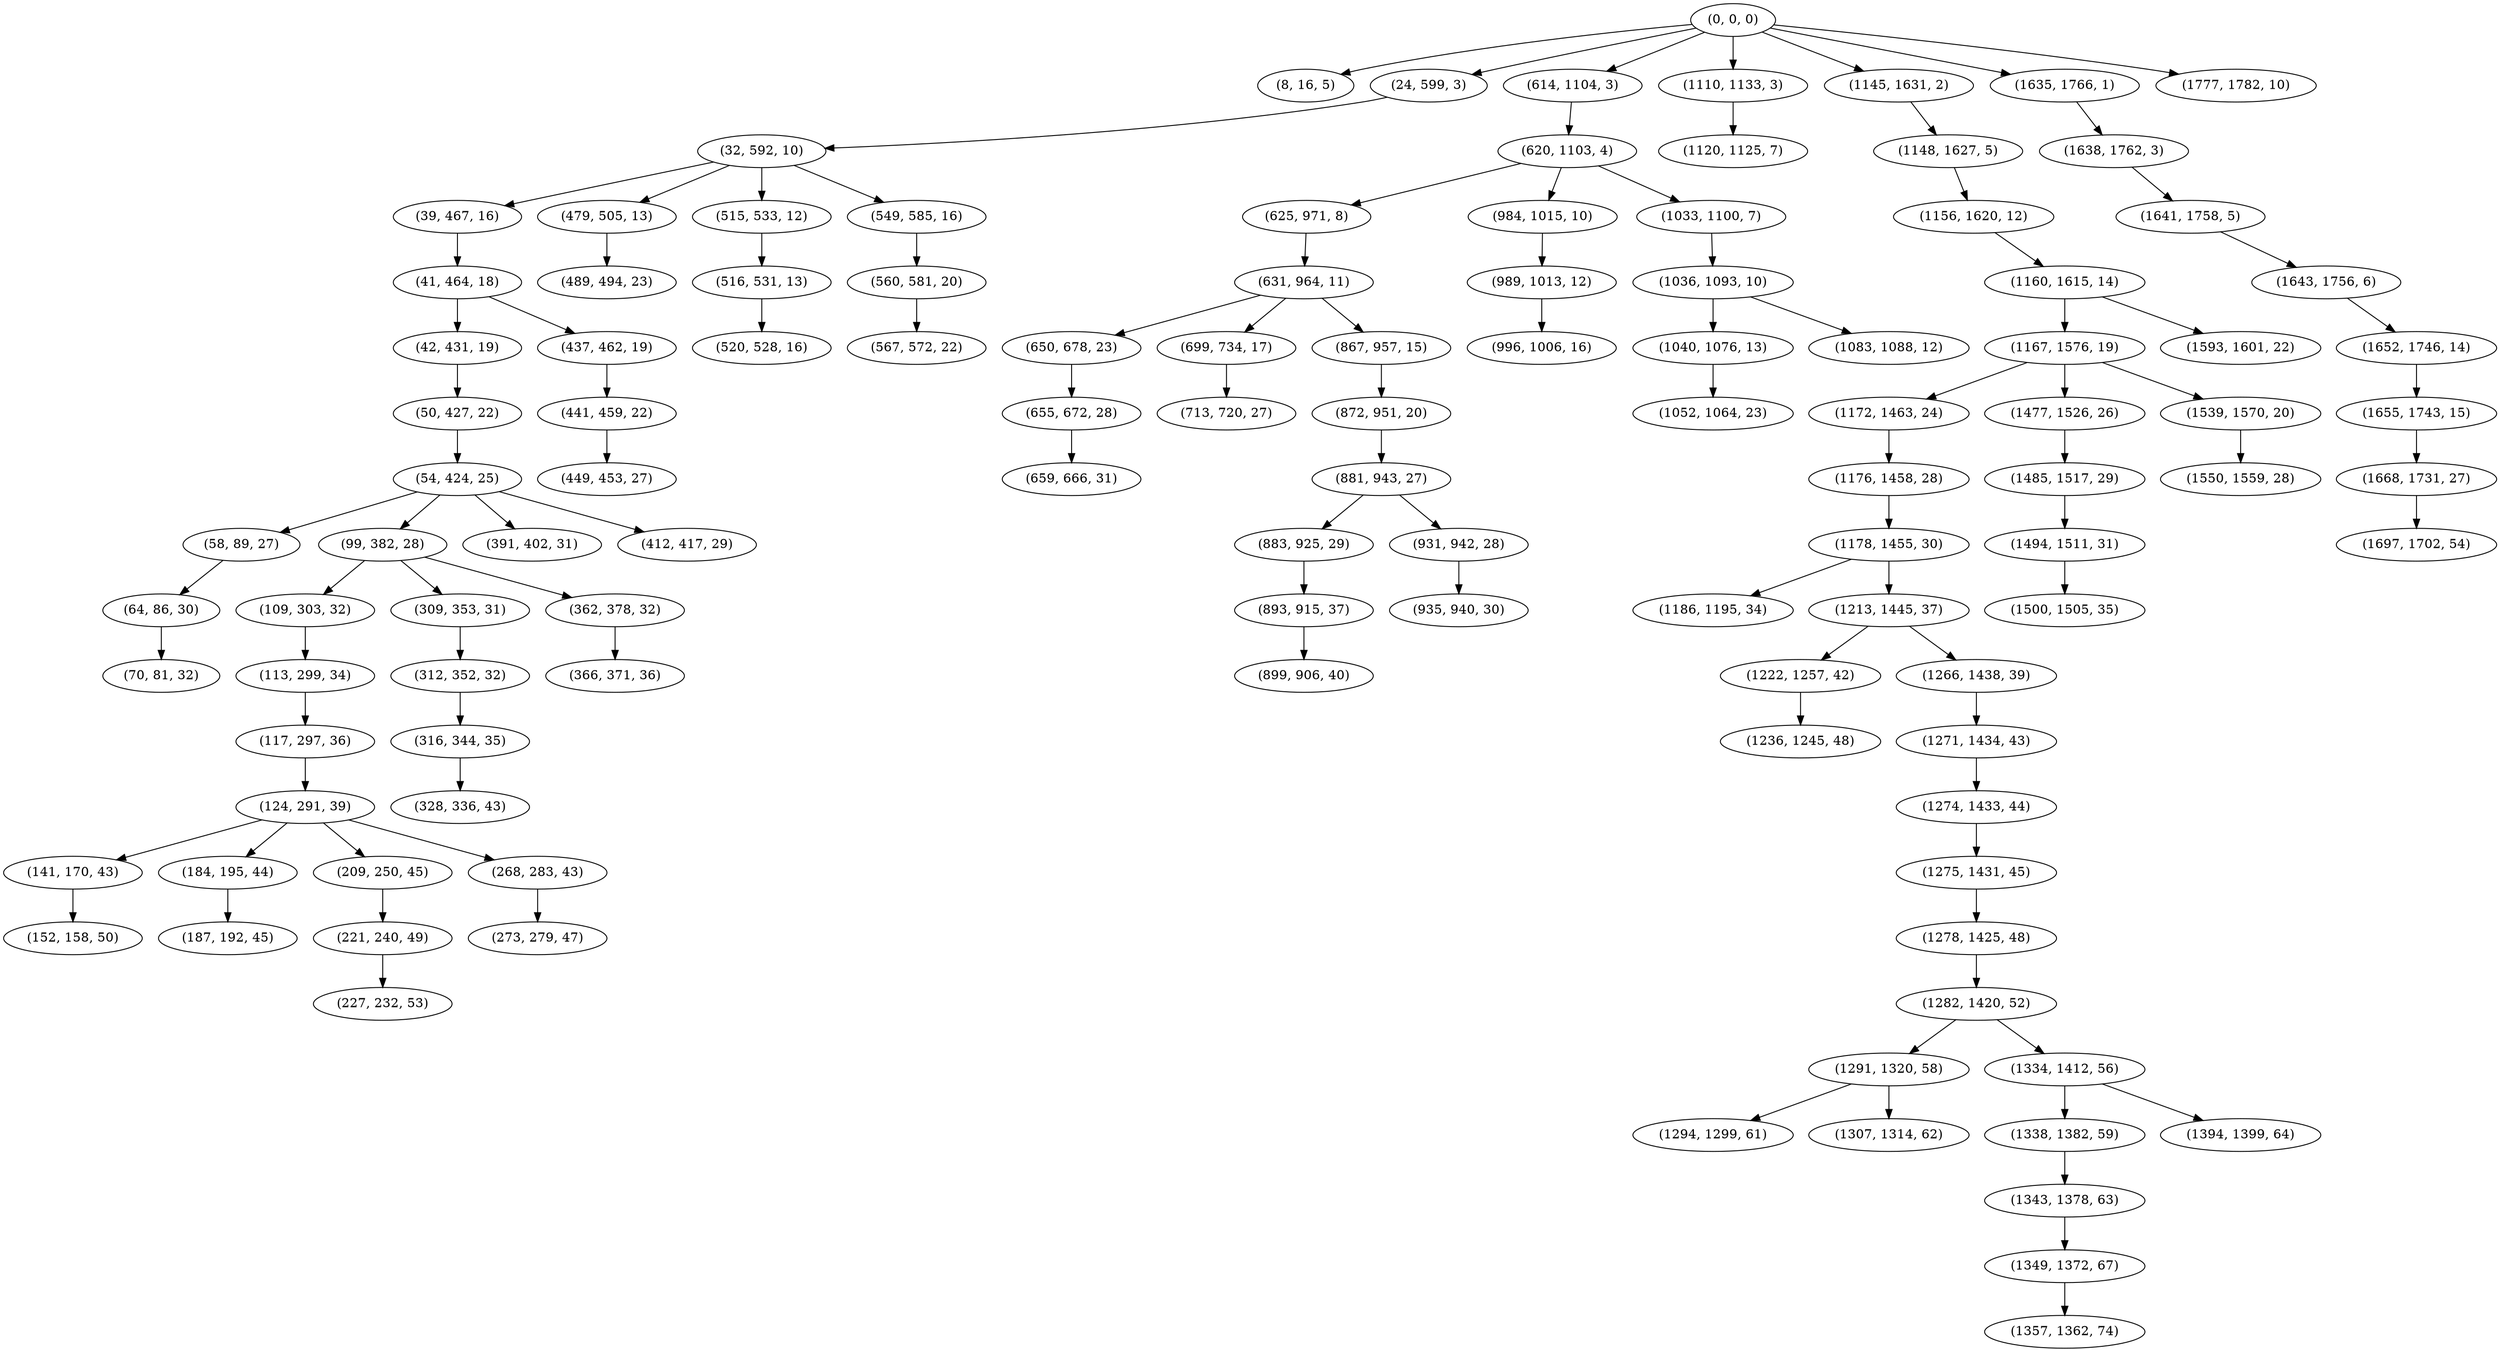 digraph tree {
    "(0, 0, 0)";
    "(8, 16, 5)";
    "(24, 599, 3)";
    "(32, 592, 10)";
    "(39, 467, 16)";
    "(41, 464, 18)";
    "(42, 431, 19)";
    "(50, 427, 22)";
    "(54, 424, 25)";
    "(58, 89, 27)";
    "(64, 86, 30)";
    "(70, 81, 32)";
    "(99, 382, 28)";
    "(109, 303, 32)";
    "(113, 299, 34)";
    "(117, 297, 36)";
    "(124, 291, 39)";
    "(141, 170, 43)";
    "(152, 158, 50)";
    "(184, 195, 44)";
    "(187, 192, 45)";
    "(209, 250, 45)";
    "(221, 240, 49)";
    "(227, 232, 53)";
    "(268, 283, 43)";
    "(273, 279, 47)";
    "(309, 353, 31)";
    "(312, 352, 32)";
    "(316, 344, 35)";
    "(328, 336, 43)";
    "(362, 378, 32)";
    "(366, 371, 36)";
    "(391, 402, 31)";
    "(412, 417, 29)";
    "(437, 462, 19)";
    "(441, 459, 22)";
    "(449, 453, 27)";
    "(479, 505, 13)";
    "(489, 494, 23)";
    "(515, 533, 12)";
    "(516, 531, 13)";
    "(520, 528, 16)";
    "(549, 585, 16)";
    "(560, 581, 20)";
    "(567, 572, 22)";
    "(614, 1104, 3)";
    "(620, 1103, 4)";
    "(625, 971, 8)";
    "(631, 964, 11)";
    "(650, 678, 23)";
    "(655, 672, 28)";
    "(659, 666, 31)";
    "(699, 734, 17)";
    "(713, 720, 27)";
    "(867, 957, 15)";
    "(872, 951, 20)";
    "(881, 943, 27)";
    "(883, 925, 29)";
    "(893, 915, 37)";
    "(899, 906, 40)";
    "(931, 942, 28)";
    "(935, 940, 30)";
    "(984, 1015, 10)";
    "(989, 1013, 12)";
    "(996, 1006, 16)";
    "(1033, 1100, 7)";
    "(1036, 1093, 10)";
    "(1040, 1076, 13)";
    "(1052, 1064, 23)";
    "(1083, 1088, 12)";
    "(1110, 1133, 3)";
    "(1120, 1125, 7)";
    "(1145, 1631, 2)";
    "(1148, 1627, 5)";
    "(1156, 1620, 12)";
    "(1160, 1615, 14)";
    "(1167, 1576, 19)";
    "(1172, 1463, 24)";
    "(1176, 1458, 28)";
    "(1178, 1455, 30)";
    "(1186, 1195, 34)";
    "(1213, 1445, 37)";
    "(1222, 1257, 42)";
    "(1236, 1245, 48)";
    "(1266, 1438, 39)";
    "(1271, 1434, 43)";
    "(1274, 1433, 44)";
    "(1275, 1431, 45)";
    "(1278, 1425, 48)";
    "(1282, 1420, 52)";
    "(1291, 1320, 58)";
    "(1294, 1299, 61)";
    "(1307, 1314, 62)";
    "(1334, 1412, 56)";
    "(1338, 1382, 59)";
    "(1343, 1378, 63)";
    "(1349, 1372, 67)";
    "(1357, 1362, 74)";
    "(1394, 1399, 64)";
    "(1477, 1526, 26)";
    "(1485, 1517, 29)";
    "(1494, 1511, 31)";
    "(1500, 1505, 35)";
    "(1539, 1570, 20)";
    "(1550, 1559, 28)";
    "(1593, 1601, 22)";
    "(1635, 1766, 1)";
    "(1638, 1762, 3)";
    "(1641, 1758, 5)";
    "(1643, 1756, 6)";
    "(1652, 1746, 14)";
    "(1655, 1743, 15)";
    "(1668, 1731, 27)";
    "(1697, 1702, 54)";
    "(1777, 1782, 10)";
    "(0, 0, 0)" -> "(8, 16, 5)";
    "(0, 0, 0)" -> "(24, 599, 3)";
    "(0, 0, 0)" -> "(614, 1104, 3)";
    "(0, 0, 0)" -> "(1110, 1133, 3)";
    "(0, 0, 0)" -> "(1145, 1631, 2)";
    "(0, 0, 0)" -> "(1635, 1766, 1)";
    "(0, 0, 0)" -> "(1777, 1782, 10)";
    "(24, 599, 3)" -> "(32, 592, 10)";
    "(32, 592, 10)" -> "(39, 467, 16)";
    "(32, 592, 10)" -> "(479, 505, 13)";
    "(32, 592, 10)" -> "(515, 533, 12)";
    "(32, 592, 10)" -> "(549, 585, 16)";
    "(39, 467, 16)" -> "(41, 464, 18)";
    "(41, 464, 18)" -> "(42, 431, 19)";
    "(41, 464, 18)" -> "(437, 462, 19)";
    "(42, 431, 19)" -> "(50, 427, 22)";
    "(50, 427, 22)" -> "(54, 424, 25)";
    "(54, 424, 25)" -> "(58, 89, 27)";
    "(54, 424, 25)" -> "(99, 382, 28)";
    "(54, 424, 25)" -> "(391, 402, 31)";
    "(54, 424, 25)" -> "(412, 417, 29)";
    "(58, 89, 27)" -> "(64, 86, 30)";
    "(64, 86, 30)" -> "(70, 81, 32)";
    "(99, 382, 28)" -> "(109, 303, 32)";
    "(99, 382, 28)" -> "(309, 353, 31)";
    "(99, 382, 28)" -> "(362, 378, 32)";
    "(109, 303, 32)" -> "(113, 299, 34)";
    "(113, 299, 34)" -> "(117, 297, 36)";
    "(117, 297, 36)" -> "(124, 291, 39)";
    "(124, 291, 39)" -> "(141, 170, 43)";
    "(124, 291, 39)" -> "(184, 195, 44)";
    "(124, 291, 39)" -> "(209, 250, 45)";
    "(124, 291, 39)" -> "(268, 283, 43)";
    "(141, 170, 43)" -> "(152, 158, 50)";
    "(184, 195, 44)" -> "(187, 192, 45)";
    "(209, 250, 45)" -> "(221, 240, 49)";
    "(221, 240, 49)" -> "(227, 232, 53)";
    "(268, 283, 43)" -> "(273, 279, 47)";
    "(309, 353, 31)" -> "(312, 352, 32)";
    "(312, 352, 32)" -> "(316, 344, 35)";
    "(316, 344, 35)" -> "(328, 336, 43)";
    "(362, 378, 32)" -> "(366, 371, 36)";
    "(437, 462, 19)" -> "(441, 459, 22)";
    "(441, 459, 22)" -> "(449, 453, 27)";
    "(479, 505, 13)" -> "(489, 494, 23)";
    "(515, 533, 12)" -> "(516, 531, 13)";
    "(516, 531, 13)" -> "(520, 528, 16)";
    "(549, 585, 16)" -> "(560, 581, 20)";
    "(560, 581, 20)" -> "(567, 572, 22)";
    "(614, 1104, 3)" -> "(620, 1103, 4)";
    "(620, 1103, 4)" -> "(625, 971, 8)";
    "(620, 1103, 4)" -> "(984, 1015, 10)";
    "(620, 1103, 4)" -> "(1033, 1100, 7)";
    "(625, 971, 8)" -> "(631, 964, 11)";
    "(631, 964, 11)" -> "(650, 678, 23)";
    "(631, 964, 11)" -> "(699, 734, 17)";
    "(631, 964, 11)" -> "(867, 957, 15)";
    "(650, 678, 23)" -> "(655, 672, 28)";
    "(655, 672, 28)" -> "(659, 666, 31)";
    "(699, 734, 17)" -> "(713, 720, 27)";
    "(867, 957, 15)" -> "(872, 951, 20)";
    "(872, 951, 20)" -> "(881, 943, 27)";
    "(881, 943, 27)" -> "(883, 925, 29)";
    "(881, 943, 27)" -> "(931, 942, 28)";
    "(883, 925, 29)" -> "(893, 915, 37)";
    "(893, 915, 37)" -> "(899, 906, 40)";
    "(931, 942, 28)" -> "(935, 940, 30)";
    "(984, 1015, 10)" -> "(989, 1013, 12)";
    "(989, 1013, 12)" -> "(996, 1006, 16)";
    "(1033, 1100, 7)" -> "(1036, 1093, 10)";
    "(1036, 1093, 10)" -> "(1040, 1076, 13)";
    "(1036, 1093, 10)" -> "(1083, 1088, 12)";
    "(1040, 1076, 13)" -> "(1052, 1064, 23)";
    "(1110, 1133, 3)" -> "(1120, 1125, 7)";
    "(1145, 1631, 2)" -> "(1148, 1627, 5)";
    "(1148, 1627, 5)" -> "(1156, 1620, 12)";
    "(1156, 1620, 12)" -> "(1160, 1615, 14)";
    "(1160, 1615, 14)" -> "(1167, 1576, 19)";
    "(1160, 1615, 14)" -> "(1593, 1601, 22)";
    "(1167, 1576, 19)" -> "(1172, 1463, 24)";
    "(1167, 1576, 19)" -> "(1477, 1526, 26)";
    "(1167, 1576, 19)" -> "(1539, 1570, 20)";
    "(1172, 1463, 24)" -> "(1176, 1458, 28)";
    "(1176, 1458, 28)" -> "(1178, 1455, 30)";
    "(1178, 1455, 30)" -> "(1186, 1195, 34)";
    "(1178, 1455, 30)" -> "(1213, 1445, 37)";
    "(1213, 1445, 37)" -> "(1222, 1257, 42)";
    "(1213, 1445, 37)" -> "(1266, 1438, 39)";
    "(1222, 1257, 42)" -> "(1236, 1245, 48)";
    "(1266, 1438, 39)" -> "(1271, 1434, 43)";
    "(1271, 1434, 43)" -> "(1274, 1433, 44)";
    "(1274, 1433, 44)" -> "(1275, 1431, 45)";
    "(1275, 1431, 45)" -> "(1278, 1425, 48)";
    "(1278, 1425, 48)" -> "(1282, 1420, 52)";
    "(1282, 1420, 52)" -> "(1291, 1320, 58)";
    "(1282, 1420, 52)" -> "(1334, 1412, 56)";
    "(1291, 1320, 58)" -> "(1294, 1299, 61)";
    "(1291, 1320, 58)" -> "(1307, 1314, 62)";
    "(1334, 1412, 56)" -> "(1338, 1382, 59)";
    "(1334, 1412, 56)" -> "(1394, 1399, 64)";
    "(1338, 1382, 59)" -> "(1343, 1378, 63)";
    "(1343, 1378, 63)" -> "(1349, 1372, 67)";
    "(1349, 1372, 67)" -> "(1357, 1362, 74)";
    "(1477, 1526, 26)" -> "(1485, 1517, 29)";
    "(1485, 1517, 29)" -> "(1494, 1511, 31)";
    "(1494, 1511, 31)" -> "(1500, 1505, 35)";
    "(1539, 1570, 20)" -> "(1550, 1559, 28)";
    "(1635, 1766, 1)" -> "(1638, 1762, 3)";
    "(1638, 1762, 3)" -> "(1641, 1758, 5)";
    "(1641, 1758, 5)" -> "(1643, 1756, 6)";
    "(1643, 1756, 6)" -> "(1652, 1746, 14)";
    "(1652, 1746, 14)" -> "(1655, 1743, 15)";
    "(1655, 1743, 15)" -> "(1668, 1731, 27)";
    "(1668, 1731, 27)" -> "(1697, 1702, 54)";
}
